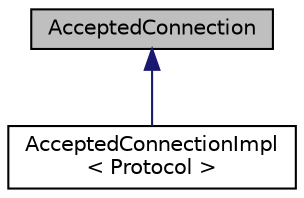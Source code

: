 digraph "AcceptedConnection"
{
 // LATEX_PDF_SIZE
  edge [fontname="Helvetica",fontsize="10",labelfontname="Helvetica",labelfontsize="10"];
  node [fontname="Helvetica",fontsize="10",shape=record];
  Node0 [label="AcceptedConnection",height=0.2,width=0.4,color="black", fillcolor="grey75", style="filled", fontcolor="black",tooltip=" "];
  Node0 -> Node1 [dir="back",color="midnightblue",fontsize="10",style="solid"];
  Node1 [label="AcceptedConnectionImpl\l\< Protocol \>",height=0.2,width=0.4,color="black", fillcolor="white", style="filled",URL="$class_accepted_connection_impl.html",tooltip=" "];
}
